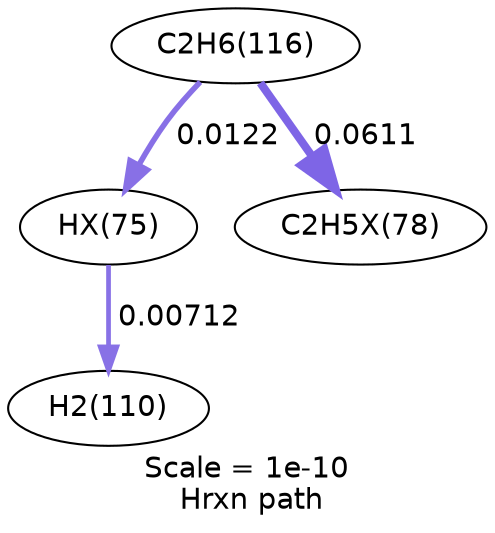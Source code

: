 digraph reaction_paths {
center=1;
s17 -> s10[fontname="Helvetica", style="setlinewidth(2.27)", arrowsize=1.13, color="0.7, 0.507, 0.9"
, label=" 0.00712"];
s11 -> s17[fontname="Helvetica", style="setlinewidth(2.67)", arrowsize=1.34, color="0.7, 0.512, 0.9"
, label=" 0.0122"];
s11 -> s19[fontname="Helvetica", style="setlinewidth(3.89)", arrowsize=1.94, color="0.7, 0.561, 0.9"
, label=" 0.0611"];
s10 [ fontname="Helvetica", label="H2(110)"];
s11 [ fontname="Helvetica", label="C2H6(116)"];
s17 [ fontname="Helvetica", label="HX(75)"];
s19 [ fontname="Helvetica", label="C2H5X(78)"];
 label = "Scale = 1e-10\l Hrxn path";
 fontname = "Helvetica";
}
